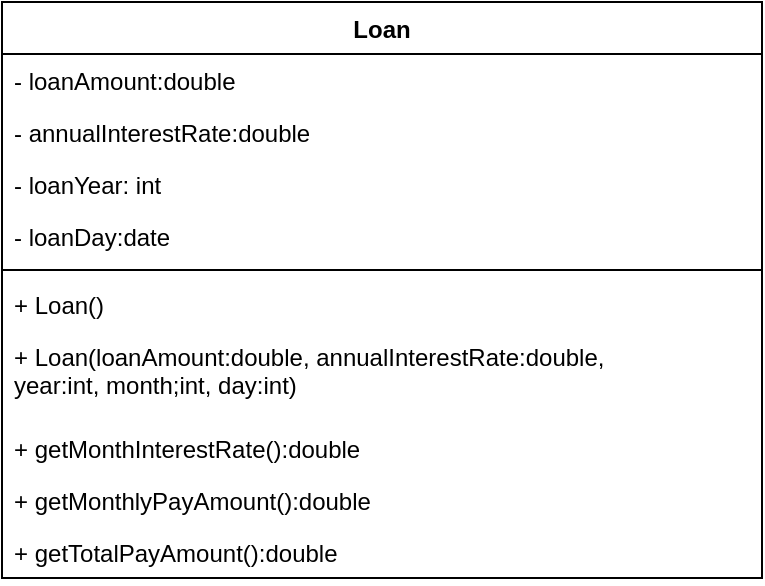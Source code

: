 <mxfile version="12.2.2" type="device" pages="1"><diagram id="dBu7dmYChRQM0X28ikuk" name="Page-1"><mxGraphModel dx="409" dy="487" grid="1" gridSize="10" guides="1" tooltips="1" connect="1" arrows="1" fold="1" page="1" pageScale="1" pageWidth="827" pageHeight="1169" math="0" shadow="0"><root><mxCell id="0"/><mxCell id="1" parent="0"/><mxCell id="3sk4C0lWipmY2_UvYu5l-1" value="Loan" style="swimlane;fontStyle=1;align=center;verticalAlign=top;childLayout=stackLayout;horizontal=1;startSize=26;horizontalStack=0;resizeParent=1;resizeParentMax=0;resizeLast=0;collapsible=1;marginBottom=0;" vertex="1" parent="1"><mxGeometry x="20" y="20" width="380" height="288" as="geometry"/></mxCell><mxCell id="3sk4C0lWipmY2_UvYu5l-2" value="- loanAmount:double" style="text;strokeColor=none;fillColor=none;align=left;verticalAlign=top;spacingLeft=4;spacingRight=4;overflow=hidden;rotatable=0;points=[[0,0.5],[1,0.5]];portConstraint=eastwest;" vertex="1" parent="3sk4C0lWipmY2_UvYu5l-1"><mxGeometry y="26" width="380" height="26" as="geometry"/></mxCell><mxCell id="3sk4C0lWipmY2_UvYu5l-6" value="- annualInterestRate:double" style="text;strokeColor=none;fillColor=none;align=left;verticalAlign=top;spacingLeft=4;spacingRight=4;overflow=hidden;rotatable=0;points=[[0,0.5],[1,0.5]];portConstraint=eastwest;" vertex="1" parent="3sk4C0lWipmY2_UvYu5l-1"><mxGeometry y="52" width="380" height="26" as="geometry"/></mxCell><mxCell id="3sk4C0lWipmY2_UvYu5l-7" value="- loanYear: int" style="text;strokeColor=none;fillColor=none;align=left;verticalAlign=top;spacingLeft=4;spacingRight=4;overflow=hidden;rotatable=0;points=[[0,0.5],[1,0.5]];portConstraint=eastwest;" vertex="1" parent="3sk4C0lWipmY2_UvYu5l-1"><mxGeometry y="78" width="380" height="26" as="geometry"/></mxCell><mxCell id="3sk4C0lWipmY2_UvYu5l-5" value="- loanDay:date" style="text;strokeColor=none;fillColor=none;align=left;verticalAlign=top;spacingLeft=4;spacingRight=4;overflow=hidden;rotatable=0;points=[[0,0.5],[1,0.5]];portConstraint=eastwest;" vertex="1" parent="3sk4C0lWipmY2_UvYu5l-1"><mxGeometry y="104" width="380" height="26" as="geometry"/></mxCell><mxCell id="3sk4C0lWipmY2_UvYu5l-3" value="" style="line;strokeWidth=1;fillColor=none;align=left;verticalAlign=middle;spacingTop=-1;spacingLeft=3;spacingRight=3;rotatable=0;labelPosition=right;points=[];portConstraint=eastwest;" vertex="1" parent="3sk4C0lWipmY2_UvYu5l-1"><mxGeometry y="130" width="380" height="8" as="geometry"/></mxCell><mxCell id="3sk4C0lWipmY2_UvYu5l-4" value="+ Loan()&#10;" style="text;strokeColor=none;fillColor=none;align=left;verticalAlign=top;spacingLeft=4;spacingRight=4;overflow=hidden;rotatable=0;points=[[0,0.5],[1,0.5]];portConstraint=eastwest;" vertex="1" parent="3sk4C0lWipmY2_UvYu5l-1"><mxGeometry y="138" width="380" height="26" as="geometry"/></mxCell><mxCell id="3sk4C0lWipmY2_UvYu5l-8" value="+ Loan(loanAmount:double, annualInterestRate:double, &#10;year:int, month;int, day:int)" style="text;strokeColor=none;fillColor=none;align=left;verticalAlign=top;spacingLeft=4;spacingRight=4;overflow=hidden;rotatable=0;points=[[0,0.5],[1,0.5]];portConstraint=eastwest;" vertex="1" parent="3sk4C0lWipmY2_UvYu5l-1"><mxGeometry y="164" width="380" height="46" as="geometry"/></mxCell><mxCell id="3sk4C0lWipmY2_UvYu5l-9" value="+ getMonthInterestRate():double" style="text;strokeColor=none;fillColor=none;align=left;verticalAlign=top;spacingLeft=4;spacingRight=4;overflow=hidden;rotatable=0;points=[[0,0.5],[1,0.5]];portConstraint=eastwest;" vertex="1" parent="3sk4C0lWipmY2_UvYu5l-1"><mxGeometry y="210" width="380" height="26" as="geometry"/></mxCell><mxCell id="3sk4C0lWipmY2_UvYu5l-10" value="+ getMonthlyPayAmount():double" style="text;strokeColor=none;fillColor=none;align=left;verticalAlign=top;spacingLeft=4;spacingRight=4;overflow=hidden;rotatable=0;points=[[0,0.5],[1,0.5]];portConstraint=eastwest;" vertex="1" parent="3sk4C0lWipmY2_UvYu5l-1"><mxGeometry y="236" width="380" height="26" as="geometry"/></mxCell><mxCell id="3sk4C0lWipmY2_UvYu5l-11" value="+ getTotalPayAmount():double" style="text;strokeColor=none;fillColor=none;align=left;verticalAlign=top;spacingLeft=4;spacingRight=4;overflow=hidden;rotatable=0;points=[[0,0.5],[1,0.5]];portConstraint=eastwest;" vertex="1" parent="3sk4C0lWipmY2_UvYu5l-1"><mxGeometry y="262" width="380" height="26" as="geometry"/></mxCell></root></mxGraphModel></diagram></mxfile>